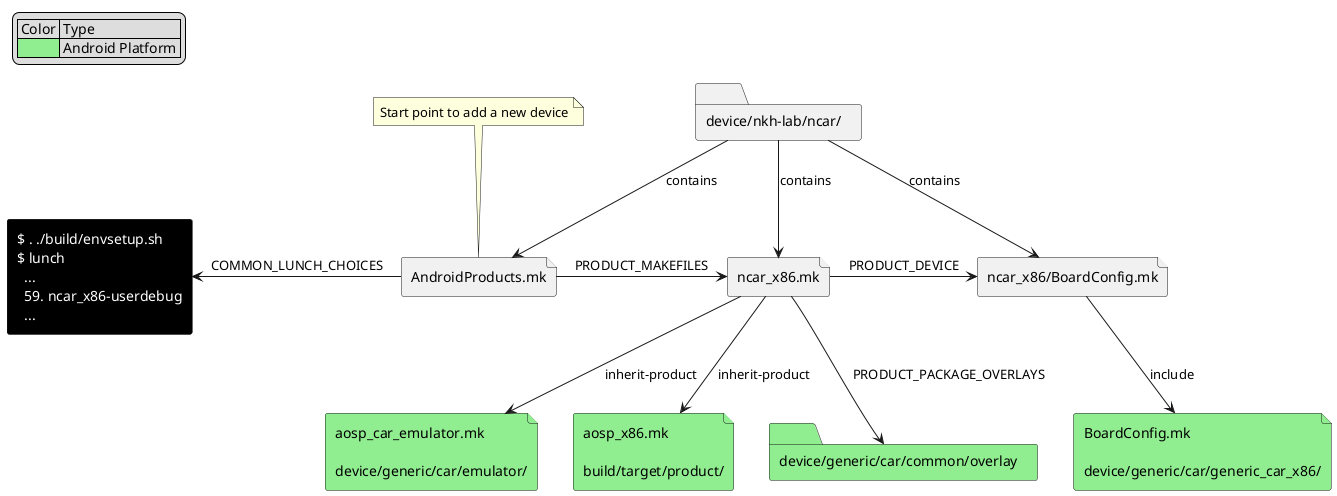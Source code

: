 @startuml

legend top left
    | Color | Type |
    |<#LightGreen>| Android Platform |
endlegend

rectangle lunch #black;text:white [
$ . ./build/envsetup.sh
$ lunch
  ...
  59. ncar_x86-userdebug
  ...
]

' Android Platform
folder generic_car_common_overlay #LightGreen[
device/generic/car/common/overlay
]

file aosp_car_emulator.mk #LightGreen [
aosp_car_emulator.mk

device/generic/car/emulator/
]
file aosp_x86.mk #LightGreen [
aosp_x86.mk 

build/target/product/
]
file aosp_BoardConfig.mk #LightGreen [
BoardConfig.mk

device/generic/car/generic_car_x86/
]

' New device stuff
folder ncar [
device/nkh-lab/ncar/
]

file AndroidProducts.mk
file ncar_x86.mk
file BoardConfig.mk [
ncar_x86/BoardConfig.mk
]

note top of AndroidProducts.mk : Start point to add a new device

ncar -down-> AndroidProducts.mk : contains
ncar -down-> ncar_x86.mk : contains
ncar -down-> BoardConfig.mk : contains


AndroidProducts.mk -> ncar_x86.mk : PRODUCT_MAKEFILES
AndroidProducts.mk -left-> lunch : COMMON_LUNCH_CHOICES

ncar_x86.mk --> generic_car_common_overlay : PRODUCT_PACKAGE_OVERLAYS
ncar_x86.mk --> aosp_car_emulator.mk : inherit-product
ncar_x86.mk --> aosp_x86.mk : inherit-product
ncar_x86.mk -right-> BoardConfig.mk : PRODUCT_DEVICE

BoardConfig.mk --> aosp_BoardConfig.mk : include

@enduml 